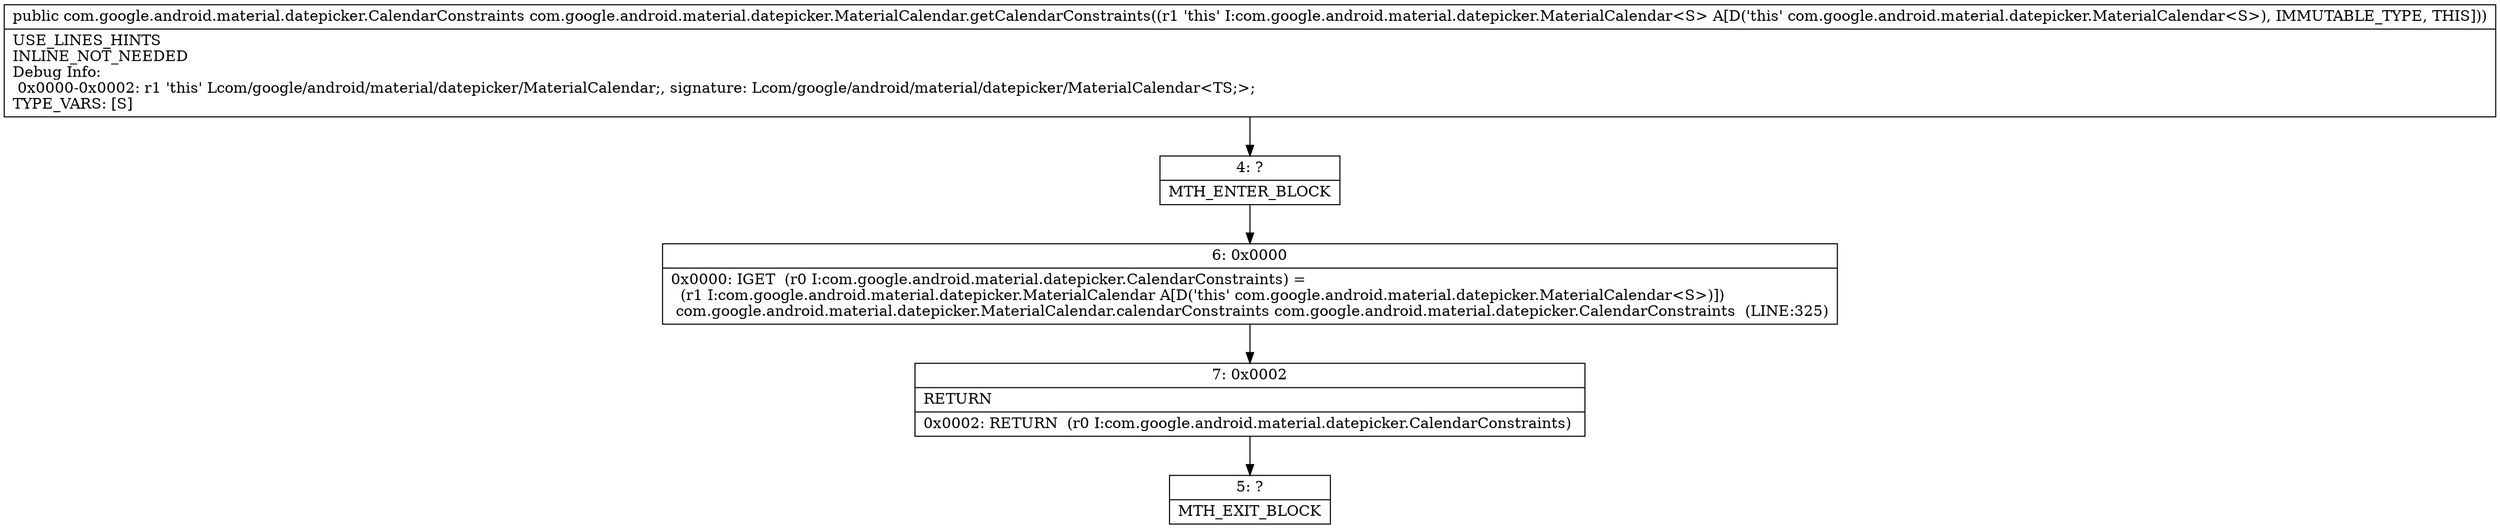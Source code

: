 digraph "CFG forcom.google.android.material.datepicker.MaterialCalendar.getCalendarConstraints()Lcom\/google\/android\/material\/datepicker\/CalendarConstraints;" {
Node_4 [shape=record,label="{4\:\ ?|MTH_ENTER_BLOCK\l}"];
Node_6 [shape=record,label="{6\:\ 0x0000|0x0000: IGET  (r0 I:com.google.android.material.datepicker.CalendarConstraints) = \l  (r1 I:com.google.android.material.datepicker.MaterialCalendar A[D('this' com.google.android.material.datepicker.MaterialCalendar\<S\>)])\l com.google.android.material.datepicker.MaterialCalendar.calendarConstraints com.google.android.material.datepicker.CalendarConstraints  (LINE:325)\l}"];
Node_7 [shape=record,label="{7\:\ 0x0002|RETURN\l|0x0002: RETURN  (r0 I:com.google.android.material.datepicker.CalendarConstraints) \l}"];
Node_5 [shape=record,label="{5\:\ ?|MTH_EXIT_BLOCK\l}"];
MethodNode[shape=record,label="{public com.google.android.material.datepicker.CalendarConstraints com.google.android.material.datepicker.MaterialCalendar.getCalendarConstraints((r1 'this' I:com.google.android.material.datepicker.MaterialCalendar\<S\> A[D('this' com.google.android.material.datepicker.MaterialCalendar\<S\>), IMMUTABLE_TYPE, THIS]))  | USE_LINES_HINTS\lINLINE_NOT_NEEDED\lDebug Info:\l  0x0000\-0x0002: r1 'this' Lcom\/google\/android\/material\/datepicker\/MaterialCalendar;, signature: Lcom\/google\/android\/material\/datepicker\/MaterialCalendar\<TS;\>;\lTYPE_VARS: [S]\l}"];
MethodNode -> Node_4;Node_4 -> Node_6;
Node_6 -> Node_7;
Node_7 -> Node_5;
}


